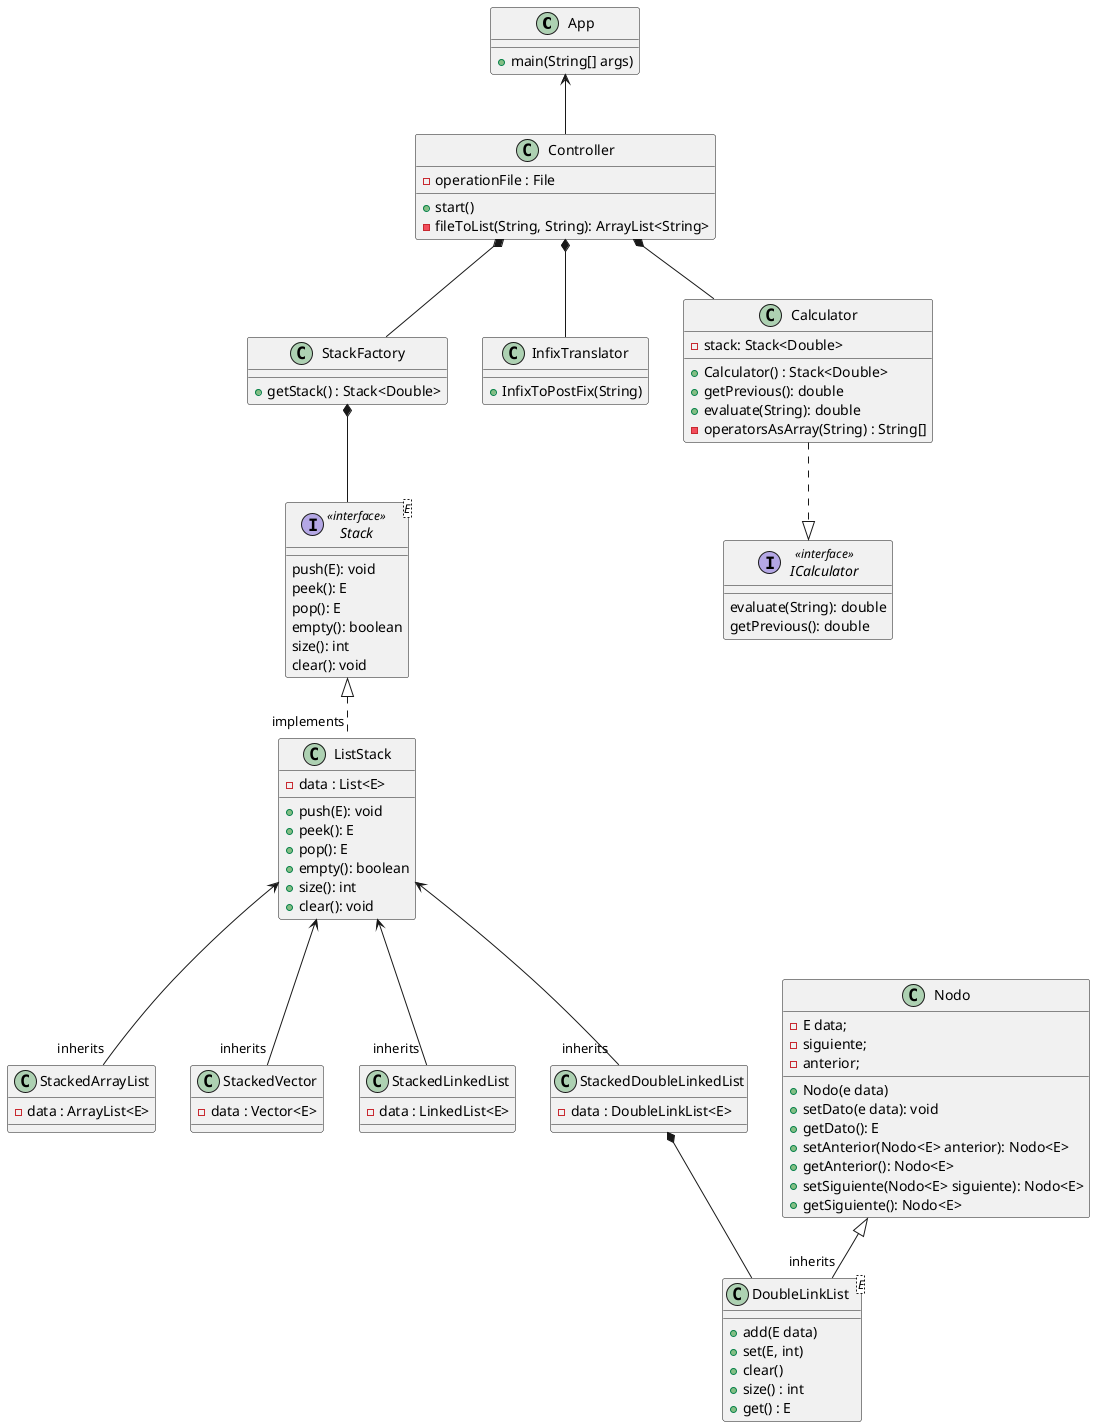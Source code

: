 @startuml

class App
class Controller
class StackFactory
class InfixTranslator

class Calculator
interface ICalculator


class StackedArrayList
class StackedVector
class StackedLinkedList
class StackedDoubleLinkedList
class StackedVector
interface Stack<E> <<interface>>
abstract class ListStack

class DoubleLinkList


App <-- Controller
Controller *-- StackFactory
Controller *-- Calculator
Controller *-- InfixTranslator

Calculator ..|> ICalculator

Stack <|.. "implements" ListStack
StackFactory *-- Stack
ListStack <-- "inherits" StackedArrayList
ListStack <-- "inherits" StackedVector
ListStack <-- "inherits" StackedLinkedList
ListStack <-- "inherits" StackedDoubleLinkedList

StackedDoubleLinkedList *-- DoubleLinkList
Nodo <|-- "inherits" DoubleLinkList
class App {
    + main(String[] args)
}

class StackFactory {
    + getStack() : Stack<Double>
}

class InfixTranslator{
    + InfixToPostFix(String)
}

class Controller {
    - operationFile : File
    + start()
    - fileToList(String, String): ArrayList<String>
}

class Calculator{
    - stack: Stack<Double>
    + Calculator() : Stack<Double>
    + getPrevious(): double
    + evaluate(String): double
    - operatorsAsArray(String) : String[]
}

interface ICalculator <<interface>>{
    evaluate(String): double
    getPrevious(): double
}

interface Stack {
    push(E): void
    peek(): E
    pop(): E
    empty(): boolean
    size(): int
    clear(): void
}

class ListStack{
    - data : List<E>
    + push(E): void
    + peek(): E
    + pop(): E
    + empty(): boolean
    + size(): int
    + clear(): void
}

class StackedArrayList{
    - data : ArrayList<E>
}
class StackedVector{
    - data : Vector<E>
}
class StackedLinkedList{
    - data : LinkedList<E>
}
class StackedDoubleLinkedList{
    - data : DoubleLinkList<E>
}
class DoubleLinkList <E>{
    + add(E data)
    + set(E, int)
    + clear()
    + size() : int
    + get() : E
}
class Nodo{
    - E data;
    - siguiente;
    - anterior;
    + Nodo(e data)
    + setDato(e data): void
    + getDato(): E
    + setAnterior(Nodo<E> anterior): Nodo<E>
    + getAnterior(): Nodo<E>
    + setSiguiente(Nodo<E> siguiente): Nodo<E>
    + getSiguiente(): Nodo<E>



}

@enduml